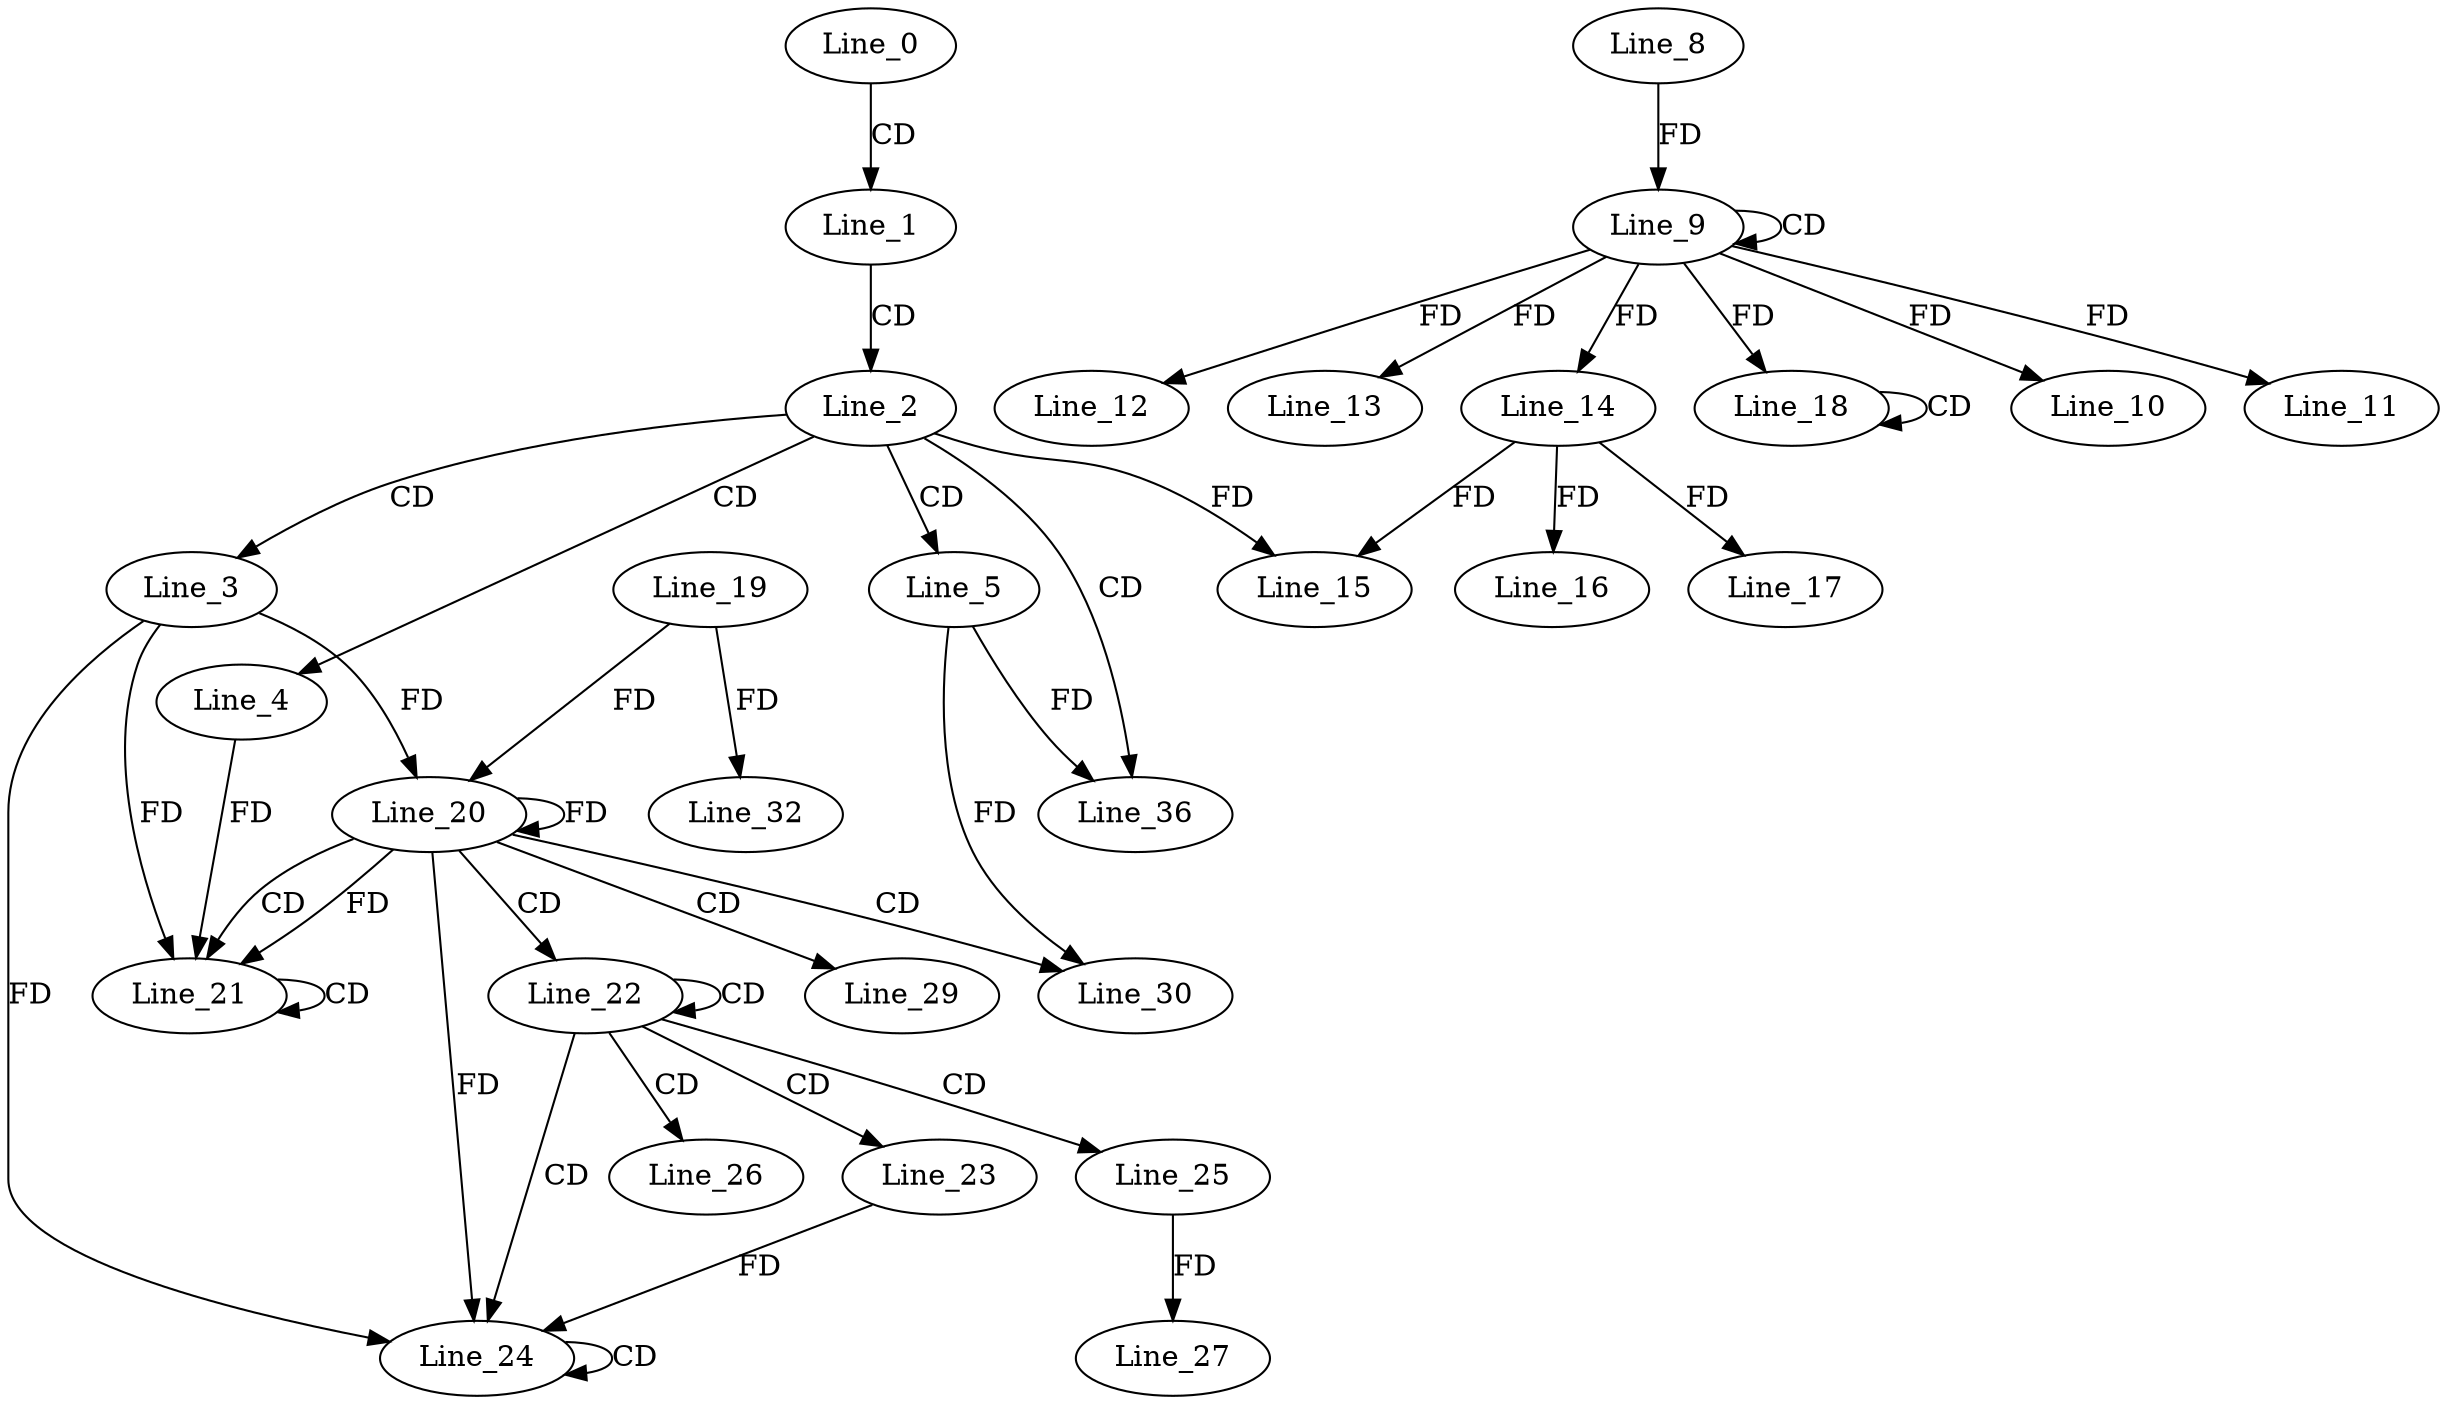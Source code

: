 digraph G {
  Line_0;
  Line_1;
  Line_2;
  Line_3;
  Line_4;
  Line_5;
  Line_9;
  Line_9;
  Line_8;
  Line_10;
  Line_11;
  Line_12;
  Line_13;
  Line_14;
  Line_14;
  Line_15;
  Line_16;
  Line_17;
  Line_18;
  Line_18;
  Line_20;
  Line_20;
  Line_19;
  Line_20;
  Line_21;
  Line_21;
  Line_22;
  Line_22;
  Line_23;
  Line_24;
  Line_24;
  Line_25;
  Line_26;
  Line_27;
  Line_29;
  Line_30;
  Line_32;
  Line_36;
  Line_36;
  Line_36;
  Line_0 -> Line_1 [ label="CD" ];
  Line_1 -> Line_2 [ label="CD" ];
  Line_2 -> Line_3 [ label="CD" ];
  Line_2 -> Line_4 [ label="CD" ];
  Line_2 -> Line_5 [ label="CD" ];
  Line_9 -> Line_9 [ label="CD" ];
  Line_8 -> Line_9 [ label="FD" ];
  Line_9 -> Line_10 [ label="FD" ];
  Line_9 -> Line_11 [ label="FD" ];
  Line_9 -> Line_12 [ label="FD" ];
  Line_9 -> Line_13 [ label="FD" ];
  Line_9 -> Line_14 [ label="FD" ];
  Line_14 -> Line_15 [ label="FD" ];
  Line_2 -> Line_15 [ label="FD" ];
  Line_14 -> Line_16 [ label="FD" ];
  Line_14 -> Line_17 [ label="FD" ];
  Line_18 -> Line_18 [ label="CD" ];
  Line_9 -> Line_18 [ label="FD" ];
  Line_20 -> Line_20 [ label="FD" ];
  Line_3 -> Line_20 [ label="FD" ];
  Line_19 -> Line_20 [ label="FD" ];
  Line_20 -> Line_21 [ label="CD" ];
  Line_21 -> Line_21 [ label="CD" ];
  Line_4 -> Line_21 [ label="FD" ];
  Line_20 -> Line_21 [ label="FD" ];
  Line_3 -> Line_21 [ label="FD" ];
  Line_20 -> Line_22 [ label="CD" ];
  Line_22 -> Line_22 [ label="CD" ];
  Line_22 -> Line_23 [ label="CD" ];
  Line_22 -> Line_24 [ label="CD" ];
  Line_24 -> Line_24 [ label="CD" ];
  Line_23 -> Line_24 [ label="FD" ];
  Line_20 -> Line_24 [ label="FD" ];
  Line_3 -> Line_24 [ label="FD" ];
  Line_22 -> Line_25 [ label="CD" ];
  Line_22 -> Line_26 [ label="CD" ];
  Line_25 -> Line_27 [ label="FD" ];
  Line_20 -> Line_29 [ label="CD" ];
  Line_20 -> Line_30 [ label="CD" ];
  Line_5 -> Line_30 [ label="FD" ];
  Line_19 -> Line_32 [ label="FD" ];
  Line_2 -> Line_36 [ label="CD" ];
  Line_5 -> Line_36 [ label="FD" ];
}
